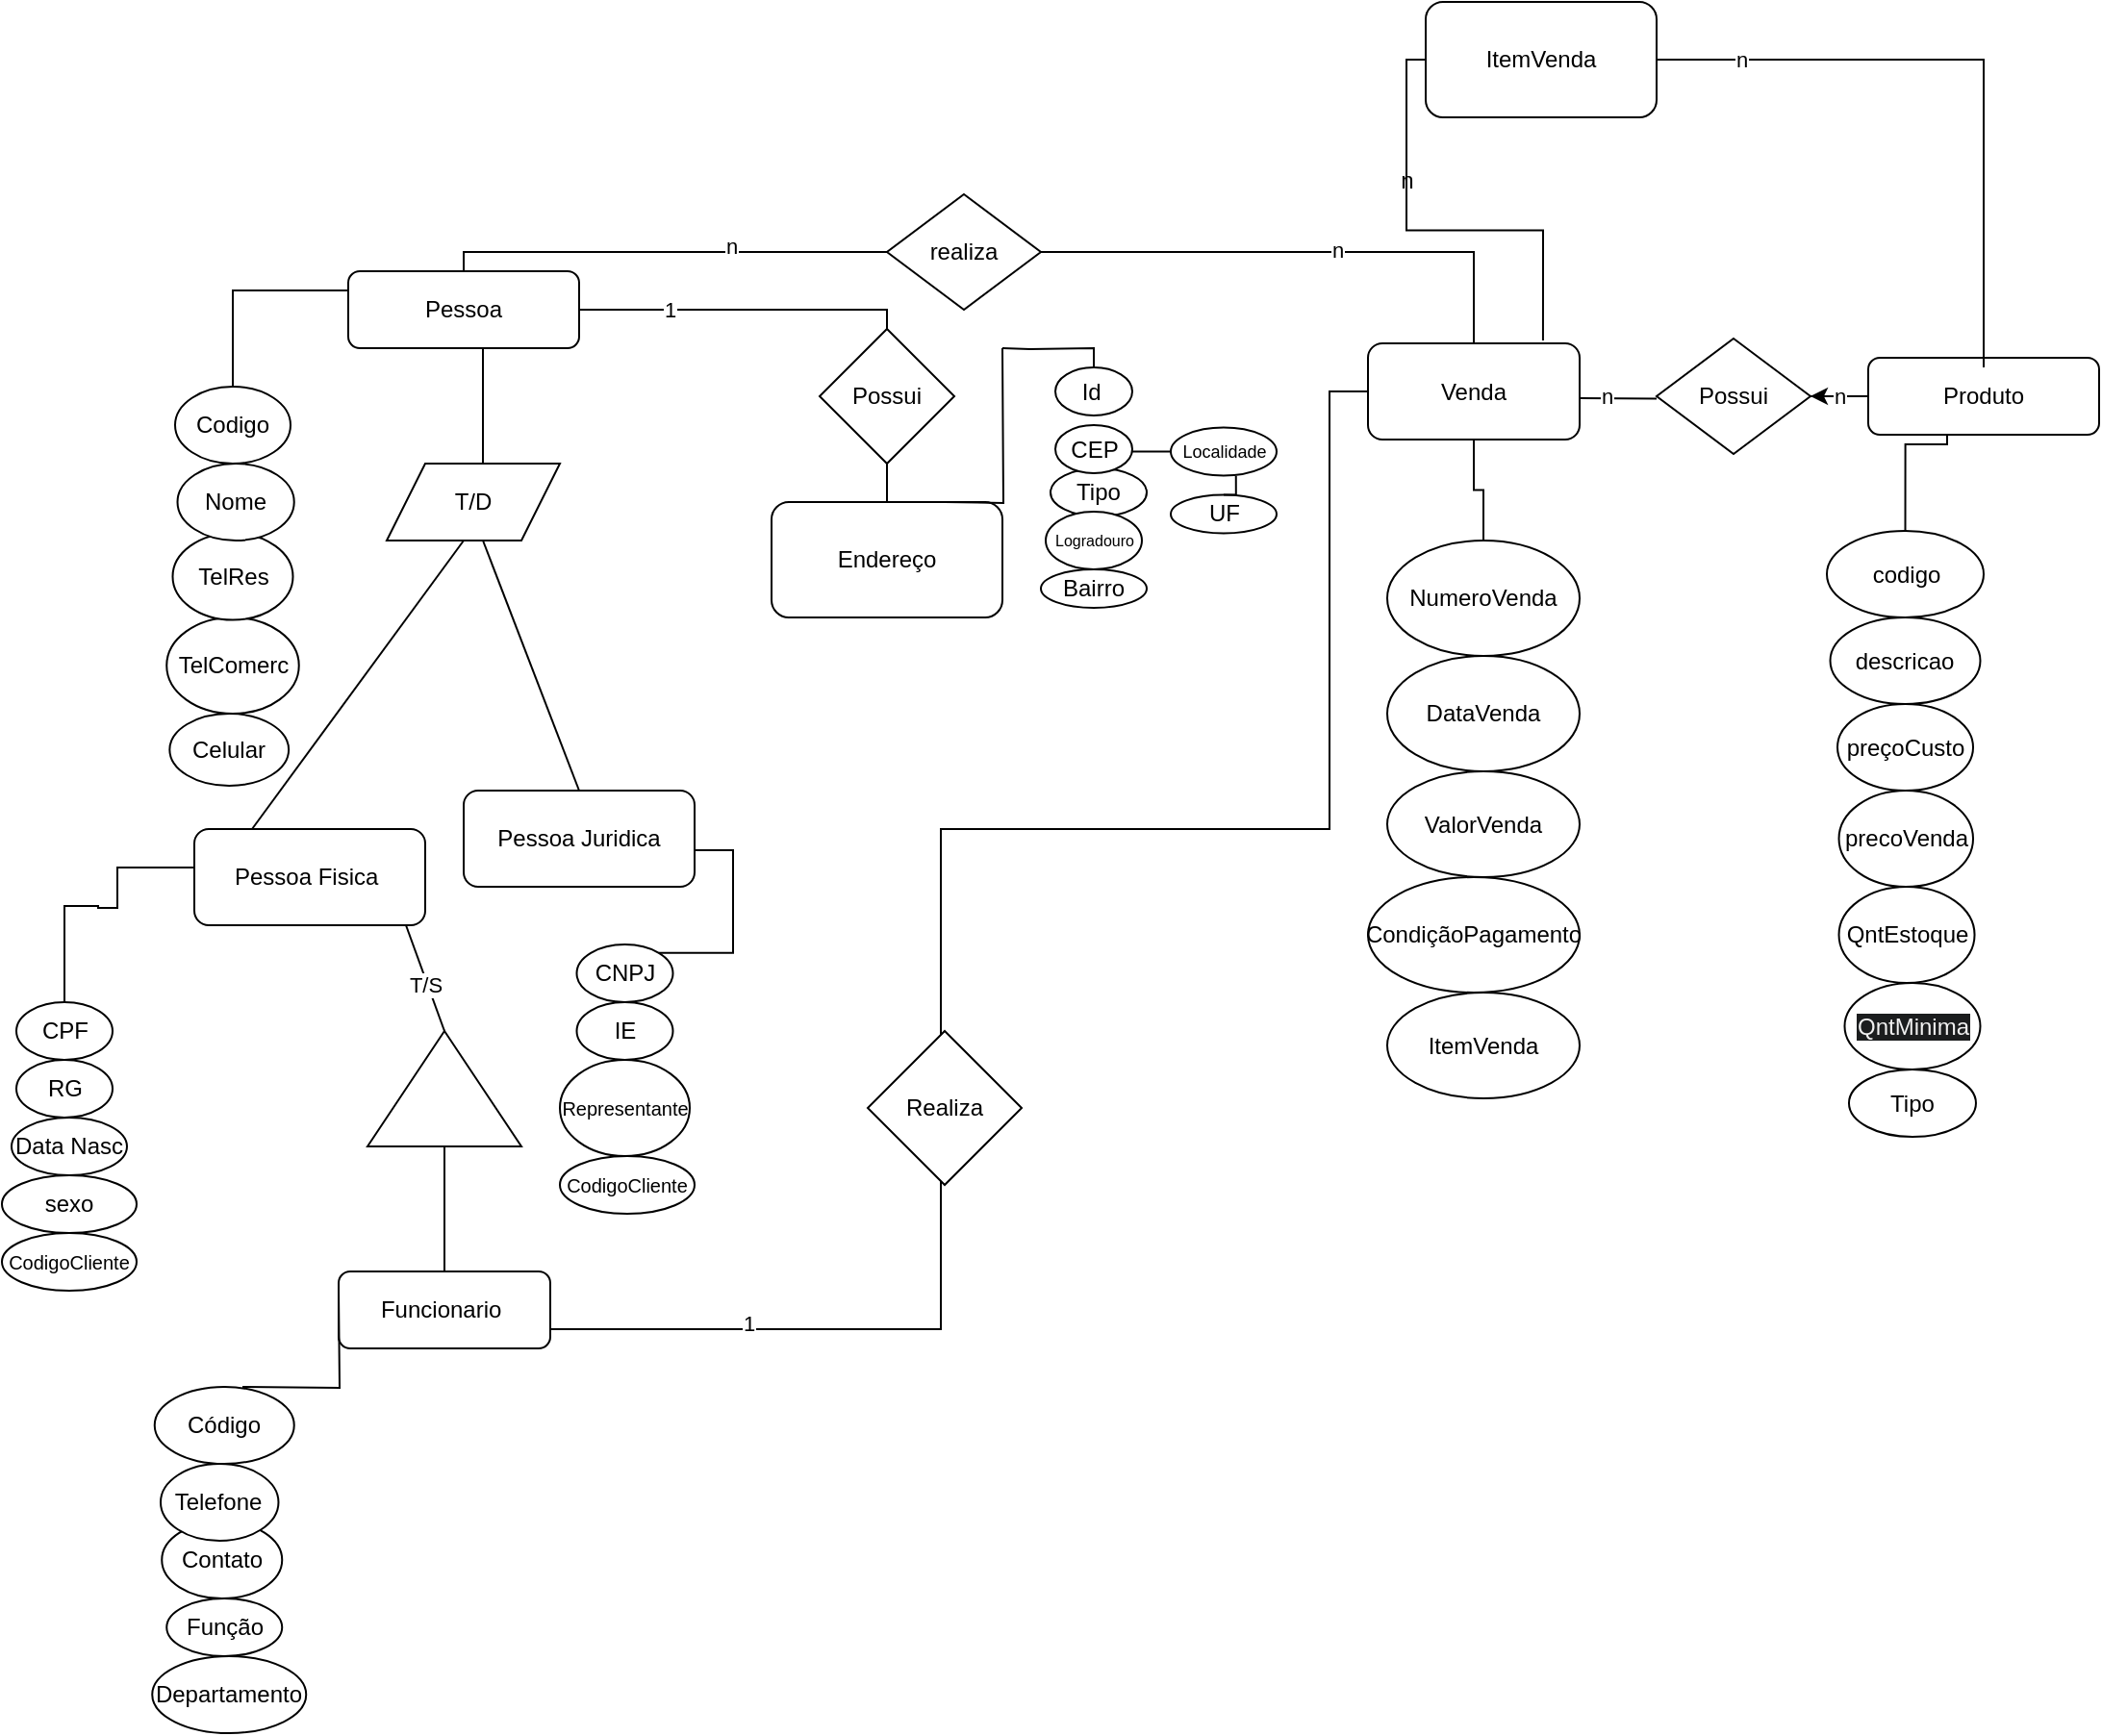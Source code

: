 <mxfile version="24.4.0" type="device">
  <diagram id="C5RBs43oDa-KdzZeNtuy" name="Page-1">
    <mxGraphModel dx="2261" dy="2013" grid="1" gridSize="10" guides="1" tooltips="1" connect="1" arrows="1" fold="1" page="1" pageScale="1" pageWidth="827" pageHeight="1169" math="0" shadow="0">
      <root>
        <mxCell id="WIyWlLk6GJQsqaUBKTNV-0" />
        <mxCell id="WIyWlLk6GJQsqaUBKTNV-1" parent="WIyWlLk6GJQsqaUBKTNV-0" />
        <mxCell id="WIyWlLk6GJQsqaUBKTNV-3" value="Pessoa" style="rounded=1;whiteSpace=wrap;html=1;fontSize=12;glass=0;strokeWidth=1;shadow=0;" parent="WIyWlLk6GJQsqaUBKTNV-1" vertex="1">
          <mxGeometry x="90" y="20" width="120" height="40" as="geometry" />
        </mxCell>
        <mxCell id="ChUtcl5LDInXRiSF2QFf-1" value="Pessoa Fisica&amp;nbsp;" style="rounded=1;whiteSpace=wrap;html=1;" vertex="1" parent="WIyWlLk6GJQsqaUBKTNV-1">
          <mxGeometry x="10.0" y="310" width="120" height="50" as="geometry" />
        </mxCell>
        <mxCell id="ChUtcl5LDInXRiSF2QFf-2" value="Pessoa Juridica" style="rounded=1;whiteSpace=wrap;html=1;" vertex="1" parent="WIyWlLk6GJQsqaUBKTNV-1">
          <mxGeometry x="150" y="290" width="120" height="50" as="geometry" />
        </mxCell>
        <mxCell id="ChUtcl5LDInXRiSF2QFf-86" value="" style="edgeStyle=orthogonalEdgeStyle;rounded=0;orthogonalLoop=1;jettySize=auto;html=1;endArrow=none;endFill=0;" edge="1" parent="WIyWlLk6GJQsqaUBKTNV-1" source="ChUtcl5LDInXRiSF2QFf-3" target="ChUtcl5LDInXRiSF2QFf-83">
          <mxGeometry relative="1" as="geometry" />
        </mxCell>
        <mxCell id="ChUtcl5LDInXRiSF2QFf-101" value="" style="edgeStyle=orthogonalEdgeStyle;rounded=0;orthogonalLoop=1;jettySize=auto;html=1;" edge="1" parent="WIyWlLk6GJQsqaUBKTNV-1" source="ChUtcl5LDInXRiSF2QFf-3" target="ChUtcl5LDInXRiSF2QFf-83">
          <mxGeometry relative="1" as="geometry" />
        </mxCell>
        <mxCell id="ChUtcl5LDInXRiSF2QFf-102" value="n" style="edgeLabel;html=1;align=center;verticalAlign=middle;resizable=0;points=[];" vertex="1" connectable="0" parent="ChUtcl5LDInXRiSF2QFf-101">
          <mxGeometry x="0.4" relative="1" as="geometry">
            <mxPoint as="offset" />
          </mxGeometry>
        </mxCell>
        <mxCell id="ChUtcl5LDInXRiSF2QFf-3" value="Produto" style="rounded=1;whiteSpace=wrap;html=1;" vertex="1" parent="WIyWlLk6GJQsqaUBKTNV-1">
          <mxGeometry x="880" y="65" width="120" height="40" as="geometry" />
        </mxCell>
        <mxCell id="ChUtcl5LDInXRiSF2QFf-4" value="Funcionario&amp;nbsp;" style="rounded=1;whiteSpace=wrap;html=1;" vertex="1" parent="WIyWlLk6GJQsqaUBKTNV-1">
          <mxGeometry x="85" y="540" width="110" height="40" as="geometry" />
        </mxCell>
        <mxCell id="ChUtcl5LDInXRiSF2QFf-5" value="TelComerc" style="ellipse;whiteSpace=wrap;html=1;" vertex="1" parent="WIyWlLk6GJQsqaUBKTNV-1">
          <mxGeometry x="-4.38" y="200" width="68.75" height="50" as="geometry" />
        </mxCell>
        <mxCell id="ChUtcl5LDInXRiSF2QFf-6" value="TelRes" style="ellipse;whiteSpace=wrap;html=1;" vertex="1" parent="WIyWlLk6GJQsqaUBKTNV-1">
          <mxGeometry x="-1.25" y="156.25" width="62.5" height="45" as="geometry" />
        </mxCell>
        <mxCell id="ChUtcl5LDInXRiSF2QFf-7" value="Nome" style="ellipse;whiteSpace=wrap;html=1;" vertex="1" parent="WIyWlLk6GJQsqaUBKTNV-1">
          <mxGeometry x="1.25" y="120" width="60.62" height="40" as="geometry" />
        </mxCell>
        <mxCell id="ChUtcl5LDInXRiSF2QFf-8" value="Codigo" style="ellipse;whiteSpace=wrap;html=1;" vertex="1" parent="WIyWlLk6GJQsqaUBKTNV-1">
          <mxGeometry y="80" width="60" height="40" as="geometry" />
        </mxCell>
        <mxCell id="ChUtcl5LDInXRiSF2QFf-9" value="Celular" style="ellipse;whiteSpace=wrap;html=1;" vertex="1" parent="WIyWlLk6GJQsqaUBKTNV-1">
          <mxGeometry x="-2.83" y="250" width="61.89" height="37.5" as="geometry" />
        </mxCell>
        <mxCell id="ChUtcl5LDInXRiSF2QFf-11" value="" style="endArrow=none;html=1;rounded=0;edgeStyle=orthogonalEdgeStyle;entryX=0.5;entryY=0;entryDx=0;entryDy=0;exitX=0;exitY=0.25;exitDx=0;exitDy=0;" edge="1" parent="WIyWlLk6GJQsqaUBKTNV-1" source="WIyWlLk6GJQsqaUBKTNV-3" target="ChUtcl5LDInXRiSF2QFf-8">
          <mxGeometry width="50" height="50" relative="1" as="geometry">
            <mxPoint x="210" y="60" as="sourcePoint" />
            <mxPoint x="238.38" y="52.01" as="targetPoint" />
          </mxGeometry>
        </mxCell>
        <mxCell id="ChUtcl5LDInXRiSF2QFf-12" value="Data Nasc" style="ellipse;whiteSpace=wrap;html=1;" vertex="1" parent="WIyWlLk6GJQsqaUBKTNV-1">
          <mxGeometry x="-85" y="460" width="60" height="30" as="geometry" />
        </mxCell>
        <mxCell id="ChUtcl5LDInXRiSF2QFf-14" value="RG" style="ellipse;whiteSpace=wrap;html=1;" vertex="1" parent="WIyWlLk6GJQsqaUBKTNV-1">
          <mxGeometry x="-82.5" y="430" width="50" height="30" as="geometry" />
        </mxCell>
        <mxCell id="ChUtcl5LDInXRiSF2QFf-15" value="CPF" style="ellipse;whiteSpace=wrap;html=1;" vertex="1" parent="WIyWlLk6GJQsqaUBKTNV-1">
          <mxGeometry x="-82.5" y="400" width="50" height="30" as="geometry" />
        </mxCell>
        <mxCell id="ChUtcl5LDInXRiSF2QFf-16" value="sexo" style="ellipse;whiteSpace=wrap;html=1;" vertex="1" parent="WIyWlLk6GJQsqaUBKTNV-1">
          <mxGeometry x="-90" y="490" width="70" height="30" as="geometry" />
        </mxCell>
        <mxCell id="ChUtcl5LDInXRiSF2QFf-17" value="CodigoCliente" style="ellipse;whiteSpace=wrap;html=1;fontSize=10;" vertex="1" parent="WIyWlLk6GJQsqaUBKTNV-1">
          <mxGeometry x="-90" y="520" width="70" height="30" as="geometry" />
        </mxCell>
        <mxCell id="ChUtcl5LDInXRiSF2QFf-20" value="Representante" style="ellipse;whiteSpace=wrap;html=1;fontSize=10;" vertex="1" parent="WIyWlLk6GJQsqaUBKTNV-1">
          <mxGeometry x="200" y="430" width="67.5" height="50" as="geometry" />
        </mxCell>
        <mxCell id="ChUtcl5LDInXRiSF2QFf-21" value="IE" style="ellipse;whiteSpace=wrap;html=1;" vertex="1" parent="WIyWlLk6GJQsqaUBKTNV-1">
          <mxGeometry x="208.75" y="400" width="50" height="30" as="geometry" />
        </mxCell>
        <mxCell id="ChUtcl5LDInXRiSF2QFf-22" value="CNPJ" style="ellipse;whiteSpace=wrap;html=1;" vertex="1" parent="WIyWlLk6GJQsqaUBKTNV-1">
          <mxGeometry x="208.75" y="370" width="50" height="30" as="geometry" />
        </mxCell>
        <mxCell id="ChUtcl5LDInXRiSF2QFf-25" value="CodigoCliente" style="ellipse;whiteSpace=wrap;html=1;fontSize=10;" vertex="1" parent="WIyWlLk6GJQsqaUBKTNV-1">
          <mxGeometry x="200" y="480" width="70" height="30" as="geometry" />
        </mxCell>
        <mxCell id="ChUtcl5LDInXRiSF2QFf-26" value="&lt;br&gt;&lt;span style=&quot;color: rgb(240, 240, 240); font-family: Helvetica; font-size: 12px; font-style: normal; font-variant-ligatures: normal; font-variant-caps: normal; font-weight: 400; letter-spacing: normal; orphans: 2; text-align: center; text-indent: 0px; text-transform: none; widows: 2; word-spacing: 0px; -webkit-text-stroke-width: 0px; white-space: normal; background-color: rgb(27, 29, 30); text-decoration-thickness: initial; text-decoration-style: initial; text-decoration-color: initial; display: inline !important; float: none;&quot;&gt;QntMinima&lt;/span&gt;&lt;div&gt;&lt;br/&gt;&lt;/div&gt;" style="ellipse;whiteSpace=wrap;html=1;" vertex="1" parent="WIyWlLk6GJQsqaUBKTNV-1">
          <mxGeometry x="867.74" y="390" width="70.51" height="45" as="geometry" />
        </mxCell>
        <mxCell id="ChUtcl5LDInXRiSF2QFf-27" value="QntEstoque" style="ellipse;whiteSpace=wrap;html=1;" vertex="1" parent="WIyWlLk6GJQsqaUBKTNV-1">
          <mxGeometry x="864.76" y="340" width="70.51" height="50" as="geometry" />
        </mxCell>
        <mxCell id="ChUtcl5LDInXRiSF2QFf-28" value="precoVenda" style="ellipse;whiteSpace=wrap;html=1;" vertex="1" parent="WIyWlLk6GJQsqaUBKTNV-1">
          <mxGeometry x="864.76" y="290" width="69.75" height="50" as="geometry" />
        </mxCell>
        <mxCell id="ChUtcl5LDInXRiSF2QFf-30" value="descricao" style="ellipse;whiteSpace=wrap;html=1;" vertex="1" parent="WIyWlLk6GJQsqaUBKTNV-1">
          <mxGeometry x="860.25" y="200" width="78" height="45" as="geometry" />
        </mxCell>
        <mxCell id="ChUtcl5LDInXRiSF2QFf-31" value="codigo" style="ellipse;whiteSpace=wrap;html=1;" vertex="1" parent="WIyWlLk6GJQsqaUBKTNV-1">
          <mxGeometry x="858.5" y="155" width="81.5" height="45" as="geometry" />
        </mxCell>
        <mxCell id="ChUtcl5LDInXRiSF2QFf-32" value="T/D" style="shape=parallelogram;perimeter=parallelogramPerimeter;whiteSpace=wrap;html=1;fixedSize=1;" vertex="1" parent="WIyWlLk6GJQsqaUBKTNV-1">
          <mxGeometry x="110" y="120" width="90" height="40" as="geometry" />
        </mxCell>
        <mxCell id="ChUtcl5LDInXRiSF2QFf-33" value="" style="endArrow=none;html=1;rounded=0;" edge="1" parent="WIyWlLk6GJQsqaUBKTNV-1">
          <mxGeometry width="50" height="50" relative="1" as="geometry">
            <mxPoint x="160" y="120" as="sourcePoint" />
            <mxPoint x="160" y="60" as="targetPoint" />
          </mxGeometry>
        </mxCell>
        <mxCell id="ChUtcl5LDInXRiSF2QFf-34" value="" style="endArrow=none;html=1;rounded=0;exitX=0.25;exitY=0;exitDx=0;exitDy=0;" edge="1" parent="WIyWlLk6GJQsqaUBKTNV-1" source="ChUtcl5LDInXRiSF2QFf-1">
          <mxGeometry width="50" height="50" relative="1" as="geometry">
            <mxPoint x="100" y="210" as="sourcePoint" />
            <mxPoint x="150" y="160" as="targetPoint" />
          </mxGeometry>
        </mxCell>
        <mxCell id="ChUtcl5LDInXRiSF2QFf-35" value="" style="endArrow=none;html=1;rounded=0;exitX=0.5;exitY=0;exitDx=0;exitDy=0;" edge="1" parent="WIyWlLk6GJQsqaUBKTNV-1" source="ChUtcl5LDInXRiSF2QFf-2">
          <mxGeometry width="50" height="50" relative="1" as="geometry">
            <mxPoint x="190" y="210" as="sourcePoint" />
            <mxPoint x="160" y="160" as="targetPoint" />
          </mxGeometry>
        </mxCell>
        <mxCell id="ChUtcl5LDInXRiSF2QFf-36" value="" style="endArrow=none;html=1;rounded=0;edgeStyle=orthogonalEdgeStyle;entryX=1;entryY=0;entryDx=0;entryDy=0;" edge="1" parent="WIyWlLk6GJQsqaUBKTNV-1" target="ChUtcl5LDInXRiSF2QFf-22">
          <mxGeometry width="50" height="50" relative="1" as="geometry">
            <mxPoint x="270" y="320" as="sourcePoint" />
            <mxPoint x="320" y="270" as="targetPoint" />
            <Array as="points">
              <mxPoint x="270" y="321" />
              <mxPoint x="290" y="321" />
              <mxPoint x="290" y="374" />
            </Array>
          </mxGeometry>
        </mxCell>
        <mxCell id="ChUtcl5LDInXRiSF2QFf-37" value="Possui" style="rhombus;whiteSpace=wrap;html=1;" vertex="1" parent="WIyWlLk6GJQsqaUBKTNV-1">
          <mxGeometry x="335" y="50" width="70" height="70" as="geometry" />
        </mxCell>
        <mxCell id="ChUtcl5LDInXRiSF2QFf-38" value="" style="endArrow=none;html=1;rounded=0;edgeStyle=orthogonalEdgeStyle;entryX=0.5;entryY=0;entryDx=0;entryDy=0;exitX=1;exitY=0.5;exitDx=0;exitDy=0;" edge="1" parent="WIyWlLk6GJQsqaUBKTNV-1" source="WIyWlLk6GJQsqaUBKTNV-3" target="ChUtcl5LDInXRiSF2QFf-37">
          <mxGeometry width="50" height="50" relative="1" as="geometry">
            <mxPoint x="210" y="50" as="sourcePoint" />
            <mxPoint x="300" y="50" as="targetPoint" />
          </mxGeometry>
        </mxCell>
        <mxCell id="ChUtcl5LDInXRiSF2QFf-99" value="1" style="edgeLabel;html=1;align=center;verticalAlign=middle;resizable=0;points=[];" vertex="1" connectable="0" parent="ChUtcl5LDInXRiSF2QFf-38">
          <mxGeometry x="-0.447" relative="1" as="geometry">
            <mxPoint as="offset" />
          </mxGeometry>
        </mxCell>
        <mxCell id="ChUtcl5LDInXRiSF2QFf-39" value="Endereço" style="rounded=1;whiteSpace=wrap;html=1;" vertex="1" parent="WIyWlLk6GJQsqaUBKTNV-1">
          <mxGeometry x="310" y="140" width="120" height="60" as="geometry" />
        </mxCell>
        <mxCell id="ChUtcl5LDInXRiSF2QFf-40" value="" style="endArrow=none;html=1;rounded=0;exitX=0.5;exitY=0;exitDx=0;exitDy=0;" edge="1" parent="WIyWlLk6GJQsqaUBKTNV-1" source="ChUtcl5LDInXRiSF2QFf-39">
          <mxGeometry width="50" height="50" relative="1" as="geometry">
            <mxPoint x="320" y="170" as="sourcePoint" />
            <mxPoint x="370" y="120" as="targetPoint" />
          </mxGeometry>
        </mxCell>
        <mxCell id="ChUtcl5LDInXRiSF2QFf-41" value="UF" style="ellipse;whiteSpace=wrap;html=1;" vertex="1" parent="WIyWlLk6GJQsqaUBKTNV-1">
          <mxGeometry x="517.5" y="136.25" width="55" height="20" as="geometry" />
        </mxCell>
        <mxCell id="ChUtcl5LDInXRiSF2QFf-42" value="Bairro" style="ellipse;whiteSpace=wrap;html=1;" vertex="1" parent="WIyWlLk6GJQsqaUBKTNV-1">
          <mxGeometry x="450" y="175" width="55" height="20" as="geometry" />
        </mxCell>
        <mxCell id="ChUtcl5LDInXRiSF2QFf-43" value="Tipo" style="ellipse;whiteSpace=wrap;html=1;" vertex="1" parent="WIyWlLk6GJQsqaUBKTNV-1">
          <mxGeometry x="455" y="122.5" width="50" height="25" as="geometry" />
        </mxCell>
        <mxCell id="ChUtcl5LDInXRiSF2QFf-44" value="&lt;font style=&quot;font-size: 8px;&quot;&gt;Logradouro&lt;/font&gt;" style="ellipse;whiteSpace=wrap;html=1;fontSize=8;" vertex="1" parent="WIyWlLk6GJQsqaUBKTNV-1">
          <mxGeometry x="452.5" y="145" width="50" height="30" as="geometry" />
        </mxCell>
        <mxCell id="ChUtcl5LDInXRiSF2QFf-45" value="CEP" style="ellipse;whiteSpace=wrap;html=1;" vertex="1" parent="WIyWlLk6GJQsqaUBKTNV-1">
          <mxGeometry x="457.5" y="100" width="40" height="25" as="geometry" />
        </mxCell>
        <mxCell id="ChUtcl5LDInXRiSF2QFf-46" value="Localidade" style="ellipse;whiteSpace=wrap;html=1;fontSize=9;" vertex="1" parent="WIyWlLk6GJQsqaUBKTNV-1">
          <mxGeometry x="517.5" y="101.25" width="55" height="25" as="geometry" />
        </mxCell>
        <mxCell id="ChUtcl5LDInXRiSF2QFf-47" value="Id&amp;nbsp;" style="ellipse;whiteSpace=wrap;html=1;" vertex="1" parent="WIyWlLk6GJQsqaUBKTNV-1">
          <mxGeometry x="457.5" y="70" width="40" height="25" as="geometry" />
        </mxCell>
        <mxCell id="ChUtcl5LDInXRiSF2QFf-48" value="" style="endArrow=none;html=1;rounded=0;entryX=0;entryY=0.5;entryDx=0;entryDy=0;" edge="1" parent="WIyWlLk6GJQsqaUBKTNV-1" target="ChUtcl5LDInXRiSF2QFf-46">
          <mxGeometry width="50" height="50" relative="1" as="geometry">
            <mxPoint x="497.5" y="113.75" as="sourcePoint" />
            <mxPoint x="547.5" y="63.75" as="targetPoint" />
          </mxGeometry>
        </mxCell>
        <mxCell id="ChUtcl5LDInXRiSF2QFf-49" value="" style="endArrow=none;html=1;rounded=0;edgeStyle=orthogonalEdgeStyle;entryX=0.616;entryY=1.007;entryDx=0;entryDy=0;entryPerimeter=0;exitX=0.5;exitY=0;exitDx=0;exitDy=0;" edge="1" parent="WIyWlLk6GJQsqaUBKTNV-1" source="ChUtcl5LDInXRiSF2QFf-41" target="ChUtcl5LDInXRiSF2QFf-46">
          <mxGeometry width="50" height="50" relative="1" as="geometry">
            <mxPoint x="502.5" y="206.25" as="sourcePoint" />
            <mxPoint x="552.5" y="156.25" as="targetPoint" />
          </mxGeometry>
        </mxCell>
        <mxCell id="ChUtcl5LDInXRiSF2QFf-53" value="" style="endArrow=none;html=1;rounded=0;edgeStyle=orthogonalEdgeStyle;" edge="1" parent="WIyWlLk6GJQsqaUBKTNV-1">
          <mxGeometry width="50" height="50" relative="1" as="geometry">
            <mxPoint x="400" y="140" as="sourcePoint" />
            <mxPoint x="430" y="60" as="targetPoint" />
          </mxGeometry>
        </mxCell>
        <mxCell id="ChUtcl5LDInXRiSF2QFf-54" value="" style="endArrow=none;html=1;rounded=0;edgeStyle=orthogonalEdgeStyle;entryX=0.5;entryY=0;entryDx=0;entryDy=0;" edge="1" parent="WIyWlLk6GJQsqaUBKTNV-1" target="ChUtcl5LDInXRiSF2QFf-47">
          <mxGeometry width="50" height="50" relative="1" as="geometry">
            <mxPoint x="430" y="60" as="sourcePoint" />
            <mxPoint x="480" y="10" as="targetPoint" />
          </mxGeometry>
        </mxCell>
        <mxCell id="ChUtcl5LDInXRiSF2QFf-55" value="preçoCusto" style="ellipse;whiteSpace=wrap;html=1;" vertex="1" parent="WIyWlLk6GJQsqaUBKTNV-1">
          <mxGeometry x="864" y="245" width="70.51" height="45" as="geometry" />
        </mxCell>
        <mxCell id="ChUtcl5LDInXRiSF2QFf-56" value="Tipo" style="ellipse;whiteSpace=wrap;html=1;" vertex="1" parent="WIyWlLk6GJQsqaUBKTNV-1">
          <mxGeometry x="869.99" y="435" width="66" height="35" as="geometry" />
        </mxCell>
        <mxCell id="ChUtcl5LDInXRiSF2QFf-57" value="" style="endArrow=none;html=1;rounded=0;edgeStyle=orthogonalEdgeStyle;entryX=0.5;entryY=0;entryDx=0;entryDy=0;exitX=0.5;exitY=1;exitDx=0;exitDy=0;" edge="1" parent="WIyWlLk6GJQsqaUBKTNV-1" source="ChUtcl5LDInXRiSF2QFf-3" target="ChUtcl5LDInXRiSF2QFf-31">
          <mxGeometry width="50" height="50" relative="1" as="geometry">
            <mxPoint x="781.37" y="150" as="sourcePoint" />
            <mxPoint x="951.37" y="110" as="targetPoint" />
            <Array as="points">
              <mxPoint x="921" y="110" />
              <mxPoint x="899" y="110" />
            </Array>
          </mxGeometry>
        </mxCell>
        <mxCell id="ChUtcl5LDInXRiSF2QFf-60" value="Função" style="ellipse;whiteSpace=wrap;html=1;" vertex="1" parent="WIyWlLk6GJQsqaUBKTNV-1">
          <mxGeometry x="-4.38" y="710" width="60" height="30" as="geometry" />
        </mxCell>
        <mxCell id="ChUtcl5LDInXRiSF2QFf-61" value="Contato" style="ellipse;whiteSpace=wrap;html=1;" vertex="1" parent="WIyWlLk6GJQsqaUBKTNV-1">
          <mxGeometry x="-6.88" y="670" width="62.5" height="40" as="geometry" />
        </mxCell>
        <mxCell id="ChUtcl5LDInXRiSF2QFf-62" value="Telefone" style="ellipse;whiteSpace=wrap;html=1;" vertex="1" parent="WIyWlLk6GJQsqaUBKTNV-1">
          <mxGeometry x="-7.51" y="640" width="61.25" height="40" as="geometry" />
        </mxCell>
        <mxCell id="ChUtcl5LDInXRiSF2QFf-63" value="Departamento" style="ellipse;whiteSpace=wrap;html=1;" vertex="1" parent="WIyWlLk6GJQsqaUBKTNV-1">
          <mxGeometry x="-11.88" y="740" width="80" height="40" as="geometry" />
        </mxCell>
        <mxCell id="ChUtcl5LDInXRiSF2QFf-65" value="Código" style="ellipse;whiteSpace=wrap;html=1;" vertex="1" parent="WIyWlLk6GJQsqaUBKTNV-1">
          <mxGeometry x="-10.63" y="600" width="72.5" height="40" as="geometry" />
        </mxCell>
        <mxCell id="ChUtcl5LDInXRiSF2QFf-68" value="" style="endArrow=none;html=1;rounded=0;edgeStyle=orthogonalEdgeStyle;" edge="1" parent="WIyWlLk6GJQsqaUBKTNV-1">
          <mxGeometry width="50" height="50" relative="1" as="geometry">
            <mxPoint x="35" y="600" as="sourcePoint" />
            <mxPoint x="85" y="550" as="targetPoint" />
          </mxGeometry>
        </mxCell>
        <mxCell id="ChUtcl5LDInXRiSF2QFf-69" value="" style="triangle;whiteSpace=wrap;html=1;direction=north;" vertex="1" parent="WIyWlLk6GJQsqaUBKTNV-1">
          <mxGeometry x="100" y="415" width="80" height="60" as="geometry" />
        </mxCell>
        <mxCell id="ChUtcl5LDInXRiSF2QFf-70" value="" style="endArrow=none;html=1;rounded=0;exitX=1;exitY=0.5;exitDx=0;exitDy=0;" edge="1" parent="WIyWlLk6GJQsqaUBKTNV-1" source="ChUtcl5LDInXRiSF2QFf-69">
          <mxGeometry width="50" height="50" relative="1" as="geometry">
            <mxPoint x="61.87" y="390" as="sourcePoint" />
            <mxPoint x="120" y="360" as="targetPoint" />
          </mxGeometry>
        </mxCell>
        <mxCell id="ChUtcl5LDInXRiSF2QFf-72" value="T/S" style="edgeLabel;html=1;align=center;verticalAlign=middle;resizable=0;points=[];" vertex="1" connectable="0" parent="ChUtcl5LDInXRiSF2QFf-70">
          <mxGeometry x="-0.106" y="2" relative="1" as="geometry">
            <mxPoint x="1" as="offset" />
          </mxGeometry>
        </mxCell>
        <mxCell id="ChUtcl5LDInXRiSF2QFf-71" value="" style="endArrow=none;html=1;rounded=0;exitX=0.5;exitY=0;exitDx=0;exitDy=0;entryX=0;entryY=0.5;entryDx=0;entryDy=0;" edge="1" parent="WIyWlLk6GJQsqaUBKTNV-1" source="ChUtcl5LDInXRiSF2QFf-4" target="ChUtcl5LDInXRiSF2QFf-69">
          <mxGeometry width="50" height="50" relative="1" as="geometry">
            <mxPoint x="100" y="525" as="sourcePoint" />
            <mxPoint x="150" y="475" as="targetPoint" />
          </mxGeometry>
        </mxCell>
        <mxCell id="ChUtcl5LDInXRiSF2QFf-74" value="ItemVenda" style="rounded=1;whiteSpace=wrap;html=1;" vertex="1" parent="WIyWlLk6GJQsqaUBKTNV-1">
          <mxGeometry x="650" y="-120" width="120" height="60" as="geometry" />
        </mxCell>
        <mxCell id="ChUtcl5LDInXRiSF2QFf-76" value="ItemVenda" style="ellipse;whiteSpace=wrap;html=1;" vertex="1" parent="WIyWlLk6GJQsqaUBKTNV-1">
          <mxGeometry x="630" y="395" width="100" height="55" as="geometry" />
        </mxCell>
        <mxCell id="ChUtcl5LDInXRiSF2QFf-77" value="CondiçãoPagamento" style="ellipse;whiteSpace=wrap;html=1;" vertex="1" parent="WIyWlLk6GJQsqaUBKTNV-1">
          <mxGeometry x="620" y="335" width="110" height="60" as="geometry" />
        </mxCell>
        <mxCell id="ChUtcl5LDInXRiSF2QFf-78" value="ValorVenda" style="ellipse;whiteSpace=wrap;html=1;" vertex="1" parent="WIyWlLk6GJQsqaUBKTNV-1">
          <mxGeometry x="630" y="280" width="100" height="55" as="geometry" />
        </mxCell>
        <mxCell id="ChUtcl5LDInXRiSF2QFf-79" value="DataVenda" style="ellipse;whiteSpace=wrap;html=1;" vertex="1" parent="WIyWlLk6GJQsqaUBKTNV-1">
          <mxGeometry x="630" y="220" width="100" height="60" as="geometry" />
        </mxCell>
        <mxCell id="ChUtcl5LDInXRiSF2QFf-80" value="NumeroVenda" style="ellipse;whiteSpace=wrap;html=1;" vertex="1" parent="WIyWlLk6GJQsqaUBKTNV-1">
          <mxGeometry x="630" y="160" width="100" height="60" as="geometry" />
        </mxCell>
        <mxCell id="ChUtcl5LDInXRiSF2QFf-91" value="" style="edgeStyle=orthogonalEdgeStyle;rounded=0;orthogonalLoop=1;jettySize=auto;html=1;endArrow=none;endFill=0;" edge="1" parent="WIyWlLk6GJQsqaUBKTNV-1" source="ChUtcl5LDInXRiSF2QFf-82" target="ChUtcl5LDInXRiSF2QFf-80">
          <mxGeometry relative="1" as="geometry" />
        </mxCell>
        <mxCell id="ChUtcl5LDInXRiSF2QFf-82" value="Venda" style="rounded=1;whiteSpace=wrap;html=1;" vertex="1" parent="WIyWlLk6GJQsqaUBKTNV-1">
          <mxGeometry x="620" y="57.5" width="110" height="50" as="geometry" />
        </mxCell>
        <mxCell id="ChUtcl5LDInXRiSF2QFf-83" value="Possui" style="rhombus;whiteSpace=wrap;html=1;" vertex="1" parent="WIyWlLk6GJQsqaUBKTNV-1">
          <mxGeometry x="770" y="55" width="80" height="60" as="geometry" />
        </mxCell>
        <mxCell id="ChUtcl5LDInXRiSF2QFf-85" value="" style="endArrow=none;html=1;rounded=0;" edge="1" parent="WIyWlLk6GJQsqaUBKTNV-1">
          <mxGeometry width="50" height="50" relative="1" as="geometry">
            <mxPoint x="730" y="86" as="sourcePoint" />
            <mxPoint x="770" y="86.25" as="targetPoint" />
          </mxGeometry>
        </mxCell>
        <mxCell id="ChUtcl5LDInXRiSF2QFf-100" value="n" style="edgeLabel;html=1;align=center;verticalAlign=middle;resizable=0;points=[];" vertex="1" connectable="0" parent="ChUtcl5LDInXRiSF2QFf-85">
          <mxGeometry x="-0.3" y="1" relative="1" as="geometry">
            <mxPoint as="offset" />
          </mxGeometry>
        </mxCell>
        <mxCell id="ChUtcl5LDInXRiSF2QFf-87" value="" style="endArrow=none;html=1;rounded=0;edgeStyle=orthogonalEdgeStyle;exitX=0.5;exitY=0;exitDx=0;exitDy=0;" edge="1" parent="WIyWlLk6GJQsqaUBKTNV-1" source="WIyWlLk6GJQsqaUBKTNV-3" target="ChUtcl5LDInXRiSF2QFf-88">
          <mxGeometry width="50" height="50" relative="1" as="geometry">
            <mxPoint x="150" y="-10" as="sourcePoint" />
            <mxPoint x="570" y="-40" as="targetPoint" />
          </mxGeometry>
        </mxCell>
        <mxCell id="ChUtcl5LDInXRiSF2QFf-97" value="n" style="edgeLabel;html=1;align=center;verticalAlign=middle;resizable=0;points=[];" vertex="1" connectable="0" parent="ChUtcl5LDInXRiSF2QFf-87">
          <mxGeometry x="0.296" y="3" relative="1" as="geometry">
            <mxPoint as="offset" />
          </mxGeometry>
        </mxCell>
        <mxCell id="ChUtcl5LDInXRiSF2QFf-88" value="realiza" style="rhombus;whiteSpace=wrap;html=1;" vertex="1" parent="WIyWlLk6GJQsqaUBKTNV-1">
          <mxGeometry x="370" y="-20" width="80" height="60" as="geometry" />
        </mxCell>
        <mxCell id="ChUtcl5LDInXRiSF2QFf-89" value="" style="endArrow=none;html=1;rounded=0;edgeStyle=orthogonalEdgeStyle;entryX=0.5;entryY=0;entryDx=0;entryDy=0;exitX=1;exitY=0.5;exitDx=0;exitDy=0;" edge="1" parent="WIyWlLk6GJQsqaUBKTNV-1" source="ChUtcl5LDInXRiSF2QFf-88" target="ChUtcl5LDInXRiSF2QFf-82">
          <mxGeometry width="50" height="50" relative="1" as="geometry">
            <mxPoint x="610" y="-50" as="sourcePoint" />
            <mxPoint x="660" y="-100" as="targetPoint" />
          </mxGeometry>
        </mxCell>
        <mxCell id="ChUtcl5LDInXRiSF2QFf-98" value="n" style="edgeLabel;html=1;align=center;verticalAlign=middle;resizable=0;points=[];" vertex="1" connectable="0" parent="ChUtcl5LDInXRiSF2QFf-89">
          <mxGeometry x="0.13" y="1" relative="1" as="geometry">
            <mxPoint as="offset" />
          </mxGeometry>
        </mxCell>
        <mxCell id="ChUtcl5LDInXRiSF2QFf-92" value="" style="endArrow=none;html=1;rounded=0;edgeStyle=orthogonalEdgeStyle;exitX=0.827;exitY=-0.03;exitDx=0;exitDy=0;exitPerimeter=0;entryX=0;entryY=0.5;entryDx=0;entryDy=0;" edge="1" parent="WIyWlLk6GJQsqaUBKTNV-1" source="ChUtcl5LDInXRiSF2QFf-82" target="ChUtcl5LDInXRiSF2QFf-74">
          <mxGeometry width="50" height="50" relative="1" as="geometry">
            <mxPoint x="750" y="-70" as="sourcePoint" />
            <mxPoint x="620" y="-120" as="targetPoint" />
          </mxGeometry>
        </mxCell>
        <mxCell id="ChUtcl5LDInXRiSF2QFf-94" value="" style="endArrow=none;html=1;rounded=0;edgeStyle=orthogonalEdgeStyle;exitX=1;exitY=0.5;exitDx=0;exitDy=0;entryX=0.5;entryY=0.125;entryDx=0;entryDy=0;entryPerimeter=0;" edge="1" parent="WIyWlLk6GJQsqaUBKTNV-1" source="ChUtcl5LDInXRiSF2QFf-74" target="ChUtcl5LDInXRiSF2QFf-3">
          <mxGeometry width="50" height="50" relative="1" as="geometry">
            <mxPoint x="827" y="-70" as="sourcePoint" />
            <mxPoint x="940" y="60" as="targetPoint" />
          </mxGeometry>
        </mxCell>
        <mxCell id="ChUtcl5LDInXRiSF2QFf-96" value="n" style="edgeLabel;html=1;align=center;verticalAlign=middle;resizable=0;points=[];" vertex="1" connectable="0" parent="ChUtcl5LDInXRiSF2QFf-94">
          <mxGeometry x="-0.732" relative="1" as="geometry">
            <mxPoint as="offset" />
          </mxGeometry>
        </mxCell>
        <mxCell id="ChUtcl5LDInXRiSF2QFf-95" value="n" style="text;html=1;align=center;verticalAlign=middle;resizable=0;points=[];autosize=1;strokeColor=none;fillColor=none;" vertex="1" parent="WIyWlLk6GJQsqaUBKTNV-1">
          <mxGeometry x="625" y="-42" width="30" height="30" as="geometry" />
        </mxCell>
        <mxCell id="ChUtcl5LDInXRiSF2QFf-103" value="" style="endArrow=none;html=1;rounded=0;edgeStyle=orthogonalEdgeStyle;entryX=1;entryY=0.75;entryDx=0;entryDy=0;exitX=0;exitY=0.5;exitDx=0;exitDy=0;" edge="1" parent="WIyWlLk6GJQsqaUBKTNV-1" source="ChUtcl5LDInXRiSF2QFf-82" target="ChUtcl5LDInXRiSF2QFf-4">
          <mxGeometry width="50" height="50" relative="1" as="geometry">
            <mxPoint x="600" y="230" as="sourcePoint" />
            <mxPoint x="310" y="602.5" as="targetPoint" />
            <Array as="points">
              <mxPoint x="600" y="83" />
              <mxPoint x="600" y="310" />
              <mxPoint x="398" y="310" />
              <mxPoint x="398" y="570" />
            </Array>
          </mxGeometry>
        </mxCell>
        <mxCell id="ChUtcl5LDInXRiSF2QFf-105" value="1" style="edgeLabel;html=1;align=center;verticalAlign=middle;resizable=0;points=[];" vertex="1" connectable="0" parent="ChUtcl5LDInXRiSF2QFf-103">
          <mxGeometry x="0.774" y="-3" relative="1" as="geometry">
            <mxPoint as="offset" />
          </mxGeometry>
        </mxCell>
        <mxCell id="ChUtcl5LDInXRiSF2QFf-104" value="Realiza" style="rhombus;whiteSpace=wrap;html=1;" vertex="1" parent="WIyWlLk6GJQsqaUBKTNV-1">
          <mxGeometry x="360" y="415" width="80" height="80" as="geometry" />
        </mxCell>
        <mxCell id="ChUtcl5LDInXRiSF2QFf-106" value="" style="endArrow=none;html=1;rounded=0;edgeStyle=orthogonalEdgeStyle;entryX=0;entryY=0.5;entryDx=0;entryDy=0;exitX=0.5;exitY=0;exitDx=0;exitDy=0;" edge="1" parent="WIyWlLk6GJQsqaUBKTNV-1" source="ChUtcl5LDInXRiSF2QFf-15" target="ChUtcl5LDInXRiSF2QFf-1">
          <mxGeometry width="50" height="50" relative="1" as="geometry">
            <mxPoint x="-90" y="350" as="sourcePoint" />
            <mxPoint x="-10" y="330" as="targetPoint" />
            <Array as="points">
              <mxPoint x="-57" y="350" />
              <mxPoint x="-40" y="350" />
              <mxPoint x="-40" y="351" />
              <mxPoint x="-30" y="351" />
              <mxPoint x="-30" y="330" />
              <mxPoint x="10" y="330" />
            </Array>
          </mxGeometry>
        </mxCell>
      </root>
    </mxGraphModel>
  </diagram>
</mxfile>
